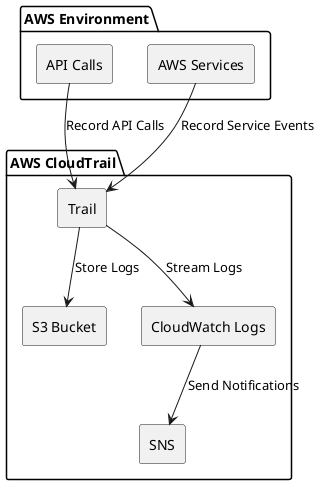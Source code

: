 @startuml
skinparam componentStyle rectangle

package "AWS Environment" {
    component "API Calls" as apiCalls
    component "AWS Services" as services
}

package "AWS CloudTrail" {
    component "Trail" as trail
    component "S3 Bucket" as s3
    component "CloudWatch Logs" as cwl
    component "SNS" as sns
}

apiCalls -down-> trail : Record API Calls
services -down-> trail : Record Service Events

trail -down-> s3 : Store Logs
trail -down-> cwl : Stream Logs
cwl -down-> sns : Send Notifications

@enduml

